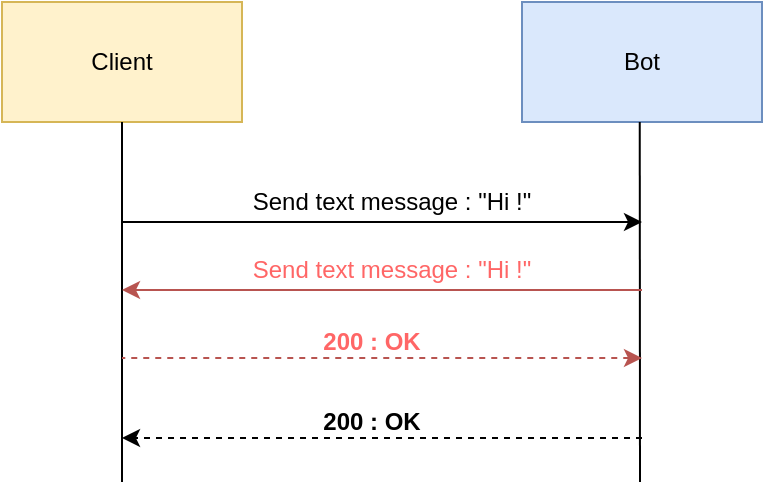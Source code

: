 <mxfile version="12.2.6" type="device" pages="1"><diagram id="oNLnnyH57EbYwfvQaSg_" name="Page-1"><mxGraphModel dx="1024" dy="541" grid="1" gridSize="10" guides="1" tooltips="1" connect="1" arrows="1" fold="1" page="1" pageScale="1" pageWidth="827" pageHeight="1169" math="0" shadow="0"><root><mxCell id="0"/><mxCell id="1" parent="0"/><mxCell id="AM_Dy8tU7mWMybEsAr7j-1" value="Bot" style="rounded=0;whiteSpace=wrap;html=1;fillColor=#dae8fc;strokeColor=#6c8ebf;" parent="1" vertex="1"><mxGeometry x="280" y="80" width="120" height="60" as="geometry"/></mxCell><mxCell id="AM_Dy8tU7mWMybEsAr7j-2" value="Client" style="rounded=0;whiteSpace=wrap;html=1;fillColor=#fff2cc;strokeColor=#d6b656;" parent="1" vertex="1"><mxGeometry x="20" y="80" width="120" height="60" as="geometry"/></mxCell><mxCell id="AM_Dy8tU7mWMybEsAr7j-3" value="" style="endArrow=none;html=1;" parent="1" target="AM_Dy8tU7mWMybEsAr7j-2" edge="1"><mxGeometry width="50" height="50" relative="1" as="geometry"><mxPoint x="80" y="320" as="sourcePoint"/><mxPoint x="150" y="270" as="targetPoint"/></mxGeometry></mxCell><mxCell id="AM_Dy8tU7mWMybEsAr7j-4" value="" style="endArrow=none;html=1;" parent="1" edge="1"><mxGeometry width="50" height="50" relative="1" as="geometry"><mxPoint x="339" y="320" as="sourcePoint"/><mxPoint x="338.875" y="140" as="targetPoint"/></mxGeometry></mxCell><mxCell id="AM_Dy8tU7mWMybEsAr7j-5" value="" style="endArrow=classic;html=1;" parent="1" edge="1"><mxGeometry width="50" height="50" relative="1" as="geometry"><mxPoint x="80" y="190" as="sourcePoint"/><mxPoint x="340" y="190" as="targetPoint"/></mxGeometry></mxCell><mxCell id="AM_Dy8tU7mWMybEsAr7j-6" value="" style="endArrow=classic;html=1;dashed=1;" parent="1" edge="1"><mxGeometry width="50" height="50" relative="1" as="geometry"><mxPoint x="340" y="298" as="sourcePoint"/><mxPoint x="80" y="298" as="targetPoint"/></mxGeometry></mxCell><mxCell id="AM_Dy8tU7mWMybEsAr7j-7" value="Send text message : &quot;Hi !&quot;" style="text;html=1;strokeColor=none;fillColor=none;align=center;verticalAlign=middle;whiteSpace=wrap;rounded=0;" parent="1" vertex="1"><mxGeometry x="130" y="170" width="170" height="20" as="geometry"/></mxCell><mxCell id="AM_Dy8tU7mWMybEsAr7j-8" value="&lt;b&gt;200 : OK&lt;/b&gt;" style="text;html=1;strokeColor=none;fillColor=none;align=center;verticalAlign=middle;whiteSpace=wrap;rounded=0;" parent="1" vertex="1"><mxGeometry x="170" y="280" width="70" height="20" as="geometry"/></mxCell><mxCell id="EBrUj9H2DN-nDhCT7wc3-1" value="" style="endArrow=classic;html=1;fillColor=#f8cecc;strokeColor=#b85450;" edge="1" parent="1"><mxGeometry width="50" height="50" relative="1" as="geometry"><mxPoint x="340" y="224" as="sourcePoint"/><mxPoint x="80" y="224" as="targetPoint"/></mxGeometry></mxCell><mxCell id="EBrUj9H2DN-nDhCT7wc3-2" value="Send text message : &quot;Hi !&quot;" style="text;html=1;align=center;verticalAlign=middle;whiteSpace=wrap;rounded=0;fontColor=#FF6666;" vertex="1" parent="1"><mxGeometry x="130" y="204" width="170" height="20" as="geometry"/></mxCell><mxCell id="EBrUj9H2DN-nDhCT7wc3-3" value="" style="endArrow=none;html=1;dashed=1;startArrow=classic;startFill=1;endFill=0;fillColor=#f8cecc;strokeColor=#b85450;" edge="1" parent="1"><mxGeometry width="50" height="50" relative="1" as="geometry"><mxPoint x="340" y="258" as="sourcePoint"/><mxPoint x="80" y="258" as="targetPoint"/></mxGeometry></mxCell><mxCell id="EBrUj9H2DN-nDhCT7wc3-4" value="&lt;b&gt;200 : OK&lt;/b&gt;" style="text;html=1;align=center;verticalAlign=middle;whiteSpace=wrap;rounded=0;fontColor=#FF6666;" vertex="1" parent="1"><mxGeometry x="170" y="240" width="70" height="20" as="geometry"/></mxCell></root></mxGraphModel></diagram></mxfile>